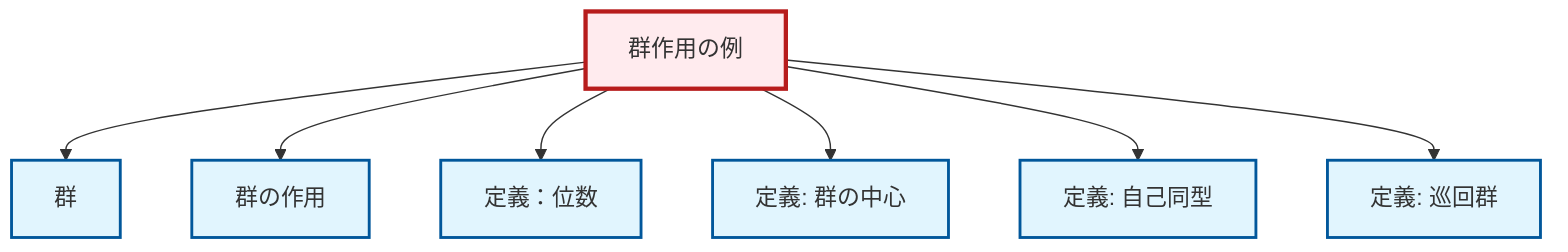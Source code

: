 graph TD
    classDef definition fill:#e1f5fe,stroke:#01579b,stroke-width:2px
    classDef theorem fill:#f3e5f5,stroke:#4a148c,stroke-width:2px
    classDef axiom fill:#fff3e0,stroke:#e65100,stroke-width:2px
    classDef example fill:#e8f5e9,stroke:#1b5e20,stroke-width:2px
    classDef current fill:#ffebee,stroke:#b71c1c,stroke-width:3px
    ex-group-action-examples["群作用の例"]:::example
    def-cyclic-group["定義: 巡回群"]:::definition
    def-group-action["群の作用"]:::definition
    def-group["群"]:::definition
    def-automorphism["定義: 自己同型"]:::definition
    def-order["定義：位数"]:::definition
    def-center-of-group["定義: 群の中心"]:::definition
    ex-group-action-examples --> def-group
    ex-group-action-examples --> def-group-action
    ex-group-action-examples --> def-order
    ex-group-action-examples --> def-center-of-group
    ex-group-action-examples --> def-automorphism
    ex-group-action-examples --> def-cyclic-group
    class ex-group-action-examples current